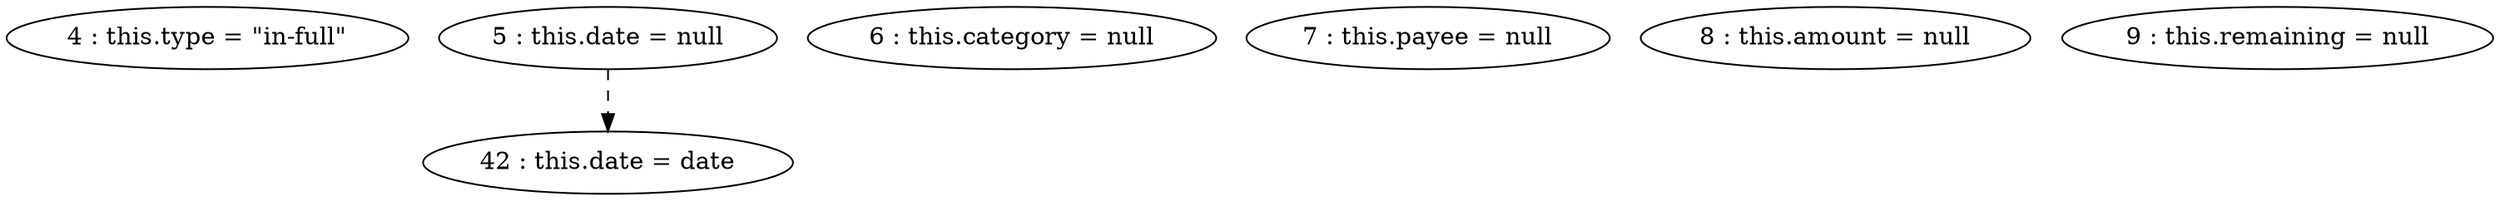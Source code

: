 digraph G {
"4 : this.type = \"in-full\""
"5 : this.date = null"
"5 : this.date = null" -> "42 : this.date = date" [style=dashed]
"6 : this.category = null"
"7 : this.payee = null"
"8 : this.amount = null"
"9 : this.remaining = null"
"42 : this.date = date"
}